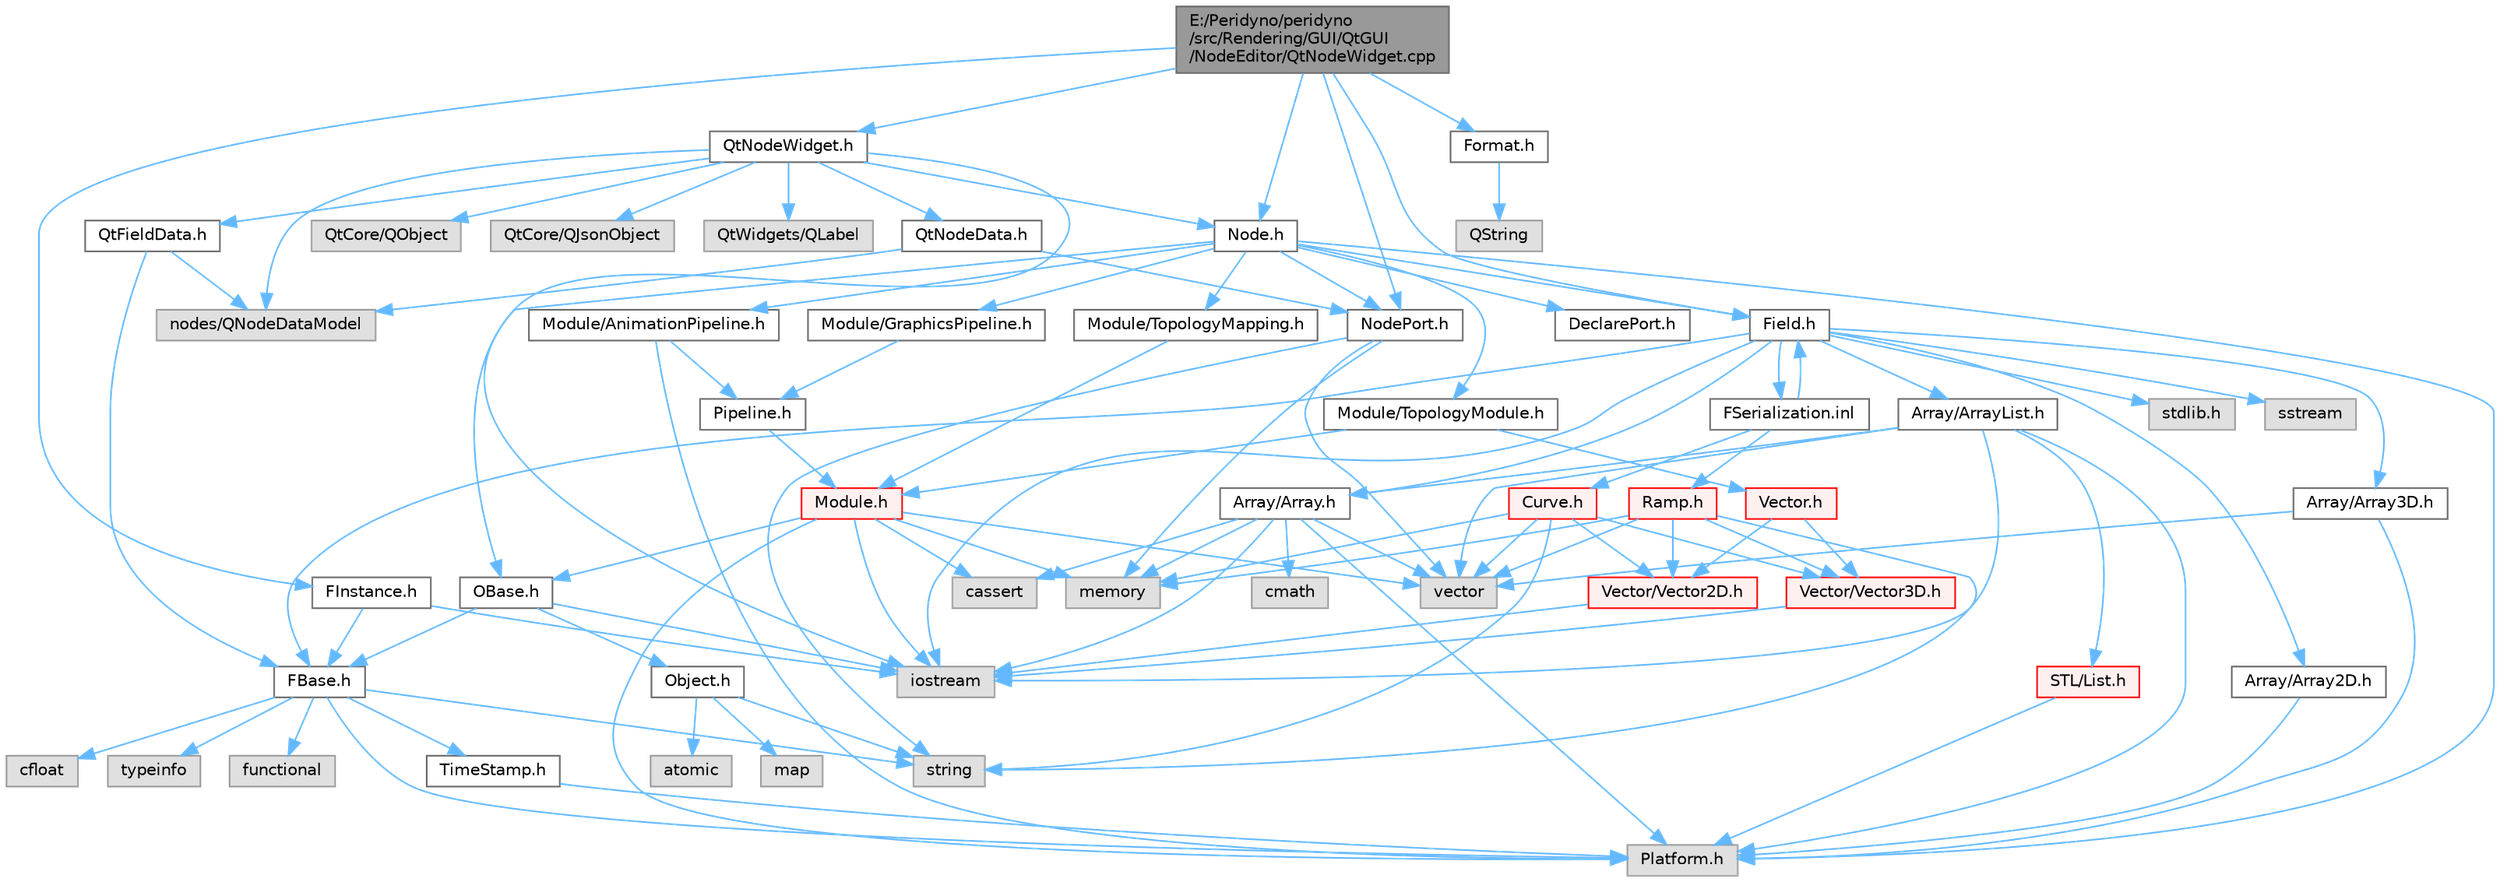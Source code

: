 digraph "E:/Peridyno/peridyno/src/Rendering/GUI/QtGUI/NodeEditor/QtNodeWidget.cpp"
{
 // LATEX_PDF_SIZE
  bgcolor="transparent";
  edge [fontname=Helvetica,fontsize=10,labelfontname=Helvetica,labelfontsize=10];
  node [fontname=Helvetica,fontsize=10,shape=box,height=0.2,width=0.4];
  Node1 [id="Node000001",label="E:/Peridyno/peridyno\l/src/Rendering/GUI/QtGUI\l/NodeEditor/QtNodeWidget.cpp",height=0.2,width=0.4,color="gray40", fillcolor="grey60", style="filled", fontcolor="black",tooltip=" "];
  Node1 -> Node2 [id="edge1_Node000001_Node000002",color="steelblue1",style="solid",tooltip=" "];
  Node2 [id="Node000002",label="QtNodeWidget.h",height=0.2,width=0.4,color="grey40", fillcolor="white", style="filled",URL="$_qt_node_widget_8h.html",tooltip=" "];
  Node2 -> Node3 [id="edge2_Node000002_Node000003",color="steelblue1",style="solid",tooltip=" "];
  Node3 [id="Node000003",label="QtCore/QObject",height=0.2,width=0.4,color="grey60", fillcolor="#E0E0E0", style="filled",tooltip=" "];
  Node2 -> Node4 [id="edge3_Node000002_Node000004",color="steelblue1",style="solid",tooltip=" "];
  Node4 [id="Node000004",label="QtCore/QJsonObject",height=0.2,width=0.4,color="grey60", fillcolor="#E0E0E0", style="filled",tooltip=" "];
  Node2 -> Node5 [id="edge4_Node000002_Node000005",color="steelblue1",style="solid",tooltip=" "];
  Node5 [id="Node000005",label="QtWidgets/QLabel",height=0.2,width=0.4,color="grey60", fillcolor="#E0E0E0", style="filled",tooltip=" "];
  Node2 -> Node6 [id="edge5_Node000002_Node000006",color="steelblue1",style="solid",tooltip=" "];
  Node6 [id="Node000006",label="nodes/QNodeDataModel",height=0.2,width=0.4,color="grey60", fillcolor="#E0E0E0", style="filled",tooltip=" "];
  Node2 -> Node7 [id="edge6_Node000002_Node000007",color="steelblue1",style="solid",tooltip=" "];
  Node7 [id="Node000007",label="Node.h",height=0.2,width=0.4,color="grey40", fillcolor="white", style="filled",URL="$_node_8h.html",tooltip=" "];
  Node7 -> Node8 [id="edge7_Node000007_Node000008",color="steelblue1",style="solid",tooltip=" "];
  Node8 [id="Node000008",label="OBase.h",height=0.2,width=0.4,color="grey40", fillcolor="white", style="filled",URL="$_o_base_8h.html",tooltip=" "];
  Node8 -> Node9 [id="edge8_Node000008_Node000009",color="steelblue1",style="solid",tooltip=" "];
  Node9 [id="Node000009",label="iostream",height=0.2,width=0.4,color="grey60", fillcolor="#E0E0E0", style="filled",tooltip=" "];
  Node8 -> Node10 [id="edge9_Node000008_Node000010",color="steelblue1",style="solid",tooltip=" "];
  Node10 [id="Node000010",label="FBase.h",height=0.2,width=0.4,color="grey40", fillcolor="white", style="filled",URL="$_f_base_8h.html",tooltip=" "];
  Node10 -> Node11 [id="edge10_Node000010_Node000011",color="steelblue1",style="solid",tooltip=" "];
  Node11 [id="Node000011",label="Platform.h",height=0.2,width=0.4,color="grey60", fillcolor="#E0E0E0", style="filled",tooltip=" "];
  Node10 -> Node12 [id="edge11_Node000010_Node000012",color="steelblue1",style="solid",tooltip=" "];
  Node12 [id="Node000012",label="TimeStamp.h",height=0.2,width=0.4,color="grey40", fillcolor="white", style="filled",URL="$_time_stamp_8h.html",tooltip=" "];
  Node12 -> Node11 [id="edge12_Node000012_Node000011",color="steelblue1",style="solid",tooltip=" "];
  Node10 -> Node13 [id="edge13_Node000010_Node000013",color="steelblue1",style="solid",tooltip=" "];
  Node13 [id="Node000013",label="typeinfo",height=0.2,width=0.4,color="grey60", fillcolor="#E0E0E0", style="filled",tooltip=" "];
  Node10 -> Node14 [id="edge14_Node000010_Node000014",color="steelblue1",style="solid",tooltip=" "];
  Node14 [id="Node000014",label="string",height=0.2,width=0.4,color="grey60", fillcolor="#E0E0E0", style="filled",tooltip=" "];
  Node10 -> Node15 [id="edge15_Node000010_Node000015",color="steelblue1",style="solid",tooltip=" "];
  Node15 [id="Node000015",label="functional",height=0.2,width=0.4,color="grey60", fillcolor="#E0E0E0", style="filled",tooltip=" "];
  Node10 -> Node16 [id="edge16_Node000010_Node000016",color="steelblue1",style="solid",tooltip=" "];
  Node16 [id="Node000016",label="cfloat",height=0.2,width=0.4,color="grey60", fillcolor="#E0E0E0", style="filled",tooltip=" "];
  Node8 -> Node17 [id="edge17_Node000008_Node000017",color="steelblue1",style="solid",tooltip=" "];
  Node17 [id="Node000017",label="Object.h",height=0.2,width=0.4,color="grey40", fillcolor="white", style="filled",URL="$_object_8h.html",tooltip=" "];
  Node17 -> Node14 [id="edge18_Node000017_Node000014",color="steelblue1",style="solid",tooltip=" "];
  Node17 -> Node18 [id="edge19_Node000017_Node000018",color="steelblue1",style="solid",tooltip=" "];
  Node18 [id="Node000018",label="atomic",height=0.2,width=0.4,color="grey60", fillcolor="#E0E0E0", style="filled",tooltip=" "];
  Node17 -> Node19 [id="edge20_Node000017_Node000019",color="steelblue1",style="solid",tooltip=" "];
  Node19 [id="Node000019",label="map",height=0.2,width=0.4,color="grey60", fillcolor="#E0E0E0", style="filled",tooltip=" "];
  Node7 -> Node20 [id="edge21_Node000007_Node000020",color="steelblue1",style="solid",tooltip=" "];
  Node20 [id="Node000020",label="Field.h",height=0.2,width=0.4,color="grey40", fillcolor="white", style="filled",URL="$_field_8h.html",tooltip=" "];
  Node20 -> Node9 [id="edge22_Node000020_Node000009",color="steelblue1",style="solid",tooltip=" "];
  Node20 -> Node21 [id="edge23_Node000020_Node000021",color="steelblue1",style="solid",tooltip=" "];
  Node21 [id="Node000021",label="stdlib.h",height=0.2,width=0.4,color="grey60", fillcolor="#E0E0E0", style="filled",tooltip=" "];
  Node20 -> Node22 [id="edge24_Node000020_Node000022",color="steelblue1",style="solid",tooltip=" "];
  Node22 [id="Node000022",label="sstream",height=0.2,width=0.4,color="grey60", fillcolor="#E0E0E0", style="filled",tooltip=" "];
  Node20 -> Node10 [id="edge25_Node000020_Node000010",color="steelblue1",style="solid",tooltip=" "];
  Node20 -> Node23 [id="edge26_Node000020_Node000023",color="steelblue1",style="solid",tooltip=" "];
  Node23 [id="Node000023",label="Array/Array.h",height=0.2,width=0.4,color="grey40", fillcolor="white", style="filled",URL="$_array_8h.html",tooltip=" "];
  Node23 -> Node11 [id="edge27_Node000023_Node000011",color="steelblue1",style="solid",tooltip=" "];
  Node23 -> Node24 [id="edge28_Node000023_Node000024",color="steelblue1",style="solid",tooltip=" "];
  Node24 [id="Node000024",label="cassert",height=0.2,width=0.4,color="grey60", fillcolor="#E0E0E0", style="filled",tooltip=" "];
  Node23 -> Node25 [id="edge29_Node000023_Node000025",color="steelblue1",style="solid",tooltip=" "];
  Node25 [id="Node000025",label="vector",height=0.2,width=0.4,color="grey60", fillcolor="#E0E0E0", style="filled",tooltip=" "];
  Node23 -> Node9 [id="edge30_Node000023_Node000009",color="steelblue1",style="solid",tooltip=" "];
  Node23 -> Node26 [id="edge31_Node000023_Node000026",color="steelblue1",style="solid",tooltip=" "];
  Node26 [id="Node000026",label="memory",height=0.2,width=0.4,color="grey60", fillcolor="#E0E0E0", style="filled",tooltip=" "];
  Node23 -> Node27 [id="edge32_Node000023_Node000027",color="steelblue1",style="solid",tooltip=" "];
  Node27 [id="Node000027",label="cmath",height=0.2,width=0.4,color="grey60", fillcolor="#E0E0E0", style="filled",tooltip=" "];
  Node20 -> Node28 [id="edge33_Node000020_Node000028",color="steelblue1",style="solid",tooltip=" "];
  Node28 [id="Node000028",label="Array/Array2D.h",height=0.2,width=0.4,color="grey40", fillcolor="white", style="filled",URL="$_array2_d_8h.html",tooltip=" "];
  Node28 -> Node11 [id="edge34_Node000028_Node000011",color="steelblue1",style="solid",tooltip=" "];
  Node20 -> Node29 [id="edge35_Node000020_Node000029",color="steelblue1",style="solid",tooltip=" "];
  Node29 [id="Node000029",label="Array/Array3D.h",height=0.2,width=0.4,color="grey40", fillcolor="white", style="filled",URL="$_array3_d_8h.html",tooltip=" "];
  Node29 -> Node11 [id="edge36_Node000029_Node000011",color="steelblue1",style="solid",tooltip=" "];
  Node29 -> Node25 [id="edge37_Node000029_Node000025",color="steelblue1",style="solid",tooltip=" "];
  Node20 -> Node30 [id="edge38_Node000020_Node000030",color="steelblue1",style="solid",tooltip=" "];
  Node30 [id="Node000030",label="Array/ArrayList.h",height=0.2,width=0.4,color="grey40", fillcolor="white", style="filled",URL="$_array_list_8h.html",tooltip=" "];
  Node30 -> Node25 [id="edge39_Node000030_Node000025",color="steelblue1",style="solid",tooltip=" "];
  Node30 -> Node9 [id="edge40_Node000030_Node000009",color="steelblue1",style="solid",tooltip=" "];
  Node30 -> Node11 [id="edge41_Node000030_Node000011",color="steelblue1",style="solid",tooltip=" "];
  Node30 -> Node31 [id="edge42_Node000030_Node000031",color="steelblue1",style="solid",tooltip=" "];
  Node31 [id="Node000031",label="STL/List.h",height=0.2,width=0.4,color="red", fillcolor="#FFF0F0", style="filled",URL="$_list_8h.html",tooltip=" "];
  Node31 -> Node11 [id="edge43_Node000031_Node000011",color="steelblue1",style="solid",tooltip=" "];
  Node30 -> Node23 [id="edge44_Node000030_Node000023",color="steelblue1",style="solid",tooltip=" "];
  Node20 -> Node71 [id="edge45_Node000020_Node000071",color="steelblue1",style="solid",tooltip=" "];
  Node71 [id="Node000071",label="FSerialization.inl",height=0.2,width=0.4,color="grey40", fillcolor="white", style="filled",URL="$_f_serialization_8inl.html",tooltip=" "];
  Node71 -> Node20 [id="edge46_Node000071_Node000020",color="steelblue1",style="solid",tooltip=" "];
  Node71 -> Node72 [id="edge47_Node000071_Node000072",color="steelblue1",style="solid",tooltip=" "];
  Node72 [id="Node000072",label="Ramp.h",height=0.2,width=0.4,color="red", fillcolor="#FFF0F0", style="filled",URL="$_ramp_8h.html",tooltip=" "];
  Node72 -> Node25 [id="edge48_Node000072_Node000025",color="steelblue1",style="solid",tooltip=" "];
  Node72 -> Node26 [id="edge49_Node000072_Node000026",color="steelblue1",style="solid",tooltip=" "];
  Node72 -> Node14 [id="edge50_Node000072_Node000014",color="steelblue1",style="solid",tooltip=" "];
  Node72 -> Node36 [id="edge51_Node000072_Node000036",color="steelblue1",style="solid",tooltip=" "];
  Node36 [id="Node000036",label="Vector/Vector2D.h",height=0.2,width=0.4,color="red", fillcolor="#FFF0F0", style="filled",URL="$_vector2_d_8h.html",tooltip=" "];
  Node36 -> Node9 [id="edge52_Node000036_Node000009",color="steelblue1",style="solid",tooltip=" "];
  Node72 -> Node42 [id="edge53_Node000072_Node000042",color="steelblue1",style="solid",tooltip=" "];
  Node42 [id="Node000042",label="Vector/Vector3D.h",height=0.2,width=0.4,color="red", fillcolor="#FFF0F0", style="filled",URL="$_vector3_d_8h.html",tooltip=" "];
  Node42 -> Node9 [id="edge54_Node000042_Node000009",color="steelblue1",style="solid",tooltip=" "];
  Node71 -> Node74 [id="edge55_Node000071_Node000074",color="steelblue1",style="solid",tooltip=" "];
  Node74 [id="Node000074",label="Curve.h",height=0.2,width=0.4,color="red", fillcolor="#FFF0F0", style="filled",URL="$_curve_8h.html",tooltip=" "];
  Node74 -> Node25 [id="edge56_Node000074_Node000025",color="steelblue1",style="solid",tooltip=" "];
  Node74 -> Node26 [id="edge57_Node000074_Node000026",color="steelblue1",style="solid",tooltip=" "];
  Node74 -> Node14 [id="edge58_Node000074_Node000014",color="steelblue1",style="solid",tooltip=" "];
  Node74 -> Node36 [id="edge59_Node000074_Node000036",color="steelblue1",style="solid",tooltip=" "];
  Node74 -> Node42 [id="edge60_Node000074_Node000042",color="steelblue1",style="solid",tooltip=" "];
  Node7 -> Node11 [id="edge61_Node000007_Node000011",color="steelblue1",style="solid",tooltip=" "];
  Node7 -> Node75 [id="edge62_Node000007_Node000075",color="steelblue1",style="solid",tooltip=" "];
  Node75 [id="Node000075",label="DeclarePort.h",height=0.2,width=0.4,color="grey40", fillcolor="white", style="filled",URL="$_declare_port_8h.html",tooltip=" "];
  Node7 -> Node76 [id="edge63_Node000007_Node000076",color="steelblue1",style="solid",tooltip=" "];
  Node76 [id="Node000076",label="NodePort.h",height=0.2,width=0.4,color="grey40", fillcolor="white", style="filled",URL="$_node_port_8h.html",tooltip=" "];
  Node76 -> Node14 [id="edge64_Node000076_Node000014",color="steelblue1",style="solid",tooltip=" "];
  Node76 -> Node25 [id="edge65_Node000076_Node000025",color="steelblue1",style="solid",tooltip=" "];
  Node76 -> Node26 [id="edge66_Node000076_Node000026",color="steelblue1",style="solid",tooltip=" "];
  Node7 -> Node77 [id="edge67_Node000007_Node000077",color="steelblue1",style="solid",tooltip=" "];
  Node77 [id="Node000077",label="Module/TopologyModule.h",height=0.2,width=0.4,color="grey40", fillcolor="white", style="filled",URL="$_topology_module_8h.html",tooltip=" "];
  Node77 -> Node35 [id="edge68_Node000077_Node000035",color="steelblue1",style="solid",tooltip=" "];
  Node35 [id="Node000035",label="Vector.h",height=0.2,width=0.4,color="red", fillcolor="#FFF0F0", style="filled",URL="$_vector_8h.html",tooltip=" "];
  Node35 -> Node36 [id="edge69_Node000035_Node000036",color="steelblue1",style="solid",tooltip=" "];
  Node35 -> Node42 [id="edge70_Node000035_Node000042",color="steelblue1",style="solid",tooltip=" "];
  Node77 -> Node78 [id="edge71_Node000077_Node000078",color="steelblue1",style="solid",tooltip=" "];
  Node78 [id="Node000078",label="Module.h",height=0.2,width=0.4,color="red", fillcolor="#FFF0F0", style="filled",URL="$_module_8h.html",tooltip=" "];
  Node78 -> Node11 [id="edge72_Node000078_Node000011",color="steelblue1",style="solid",tooltip=" "];
  Node78 -> Node26 [id="edge73_Node000078_Node000026",color="steelblue1",style="solid",tooltip=" "];
  Node78 -> Node25 [id="edge74_Node000078_Node000025",color="steelblue1",style="solid",tooltip=" "];
  Node78 -> Node24 [id="edge75_Node000078_Node000024",color="steelblue1",style="solid",tooltip=" "];
  Node78 -> Node9 [id="edge76_Node000078_Node000009",color="steelblue1",style="solid",tooltip=" "];
  Node78 -> Node8 [id="edge77_Node000078_Node000008",color="steelblue1",style="solid",tooltip=" "];
  Node7 -> Node97 [id="edge78_Node000007_Node000097",color="steelblue1",style="solid",tooltip=" "];
  Node97 [id="Node000097",label="Module/TopologyMapping.h",height=0.2,width=0.4,color="grey40", fillcolor="white", style="filled",URL="$_topology_mapping_8h.html",tooltip=" "];
  Node97 -> Node78 [id="edge79_Node000097_Node000078",color="steelblue1",style="solid",tooltip=" "];
  Node7 -> Node98 [id="edge80_Node000007_Node000098",color="steelblue1",style="solid",tooltip=" "];
  Node98 [id="Node000098",label="Module/AnimationPipeline.h",height=0.2,width=0.4,color="grey40", fillcolor="white", style="filled",URL="$_animation_pipeline_8h.html",tooltip=" "];
  Node98 -> Node99 [id="edge81_Node000098_Node000099",color="steelblue1",style="solid",tooltip=" "];
  Node99 [id="Node000099",label="Pipeline.h",height=0.2,width=0.4,color="grey40", fillcolor="white", style="filled",URL="$_pipeline_8h.html",tooltip=" "];
  Node99 -> Node78 [id="edge82_Node000099_Node000078",color="steelblue1",style="solid",tooltip=" "];
  Node98 -> Node11 [id="edge83_Node000098_Node000011",color="steelblue1",style="solid",tooltip=" "];
  Node7 -> Node100 [id="edge84_Node000007_Node000100",color="steelblue1",style="solid",tooltip=" "];
  Node100 [id="Node000100",label="Module/GraphicsPipeline.h",height=0.2,width=0.4,color="grey40", fillcolor="white", style="filled",URL="$_graphics_pipeline_8h.html",tooltip=" "];
  Node100 -> Node99 [id="edge85_Node000100_Node000099",color="steelblue1",style="solid",tooltip=" "];
  Node2 -> Node101 [id="edge86_Node000002_Node000101",color="steelblue1",style="solid",tooltip=" "];
  Node101 [id="Node000101",label="QtNodeData.h",height=0.2,width=0.4,color="grey40", fillcolor="white", style="filled",URL="$_qt_node_data_8h.html",tooltip=" "];
  Node101 -> Node6 [id="edge87_Node000101_Node000006",color="steelblue1",style="solid",tooltip=" "];
  Node101 -> Node76 [id="edge88_Node000101_Node000076",color="steelblue1",style="solid",tooltip=" "];
  Node2 -> Node102 [id="edge89_Node000002_Node000102",color="steelblue1",style="solid",tooltip=" "];
  Node102 [id="Node000102",label="QtFieldData.h",height=0.2,width=0.4,color="grey40", fillcolor="white", style="filled",URL="$_qt_field_data_8h.html",tooltip=" "];
  Node102 -> Node6 [id="edge90_Node000102_Node000006",color="steelblue1",style="solid",tooltip=" "];
  Node102 -> Node10 [id="edge91_Node000102_Node000010",color="steelblue1",style="solid",tooltip=" "];
  Node2 -> Node9 [id="edge92_Node000002_Node000009",color="steelblue1",style="solid",tooltip=" "];
  Node1 -> Node7 [id="edge93_Node000001_Node000007",color="steelblue1",style="solid",tooltip=" "];
  Node1 -> Node76 [id="edge94_Node000001_Node000076",color="steelblue1",style="solid",tooltip=" "];
  Node1 -> Node103 [id="edge95_Node000001_Node000103",color="steelblue1",style="solid",tooltip=" "];
  Node103 [id="Node000103",label="Format.h",height=0.2,width=0.4,color="grey40", fillcolor="white", style="filled",URL="$_format_8h.html",tooltip=" "];
  Node103 -> Node104 [id="edge96_Node000103_Node000104",color="steelblue1",style="solid",tooltip=" "];
  Node104 [id="Node000104",label="QString",height=0.2,width=0.4,color="grey60", fillcolor="#E0E0E0", style="filled",tooltip=" "];
  Node1 -> Node96 [id="edge97_Node000001_Node000096",color="steelblue1",style="solid",tooltip=" "];
  Node96 [id="Node000096",label="FInstance.h",height=0.2,width=0.4,color="grey40", fillcolor="white", style="filled",URL="$_f_instance_8h.html",tooltip=" "];
  Node96 -> Node9 [id="edge98_Node000096_Node000009",color="steelblue1",style="solid",tooltip=" "];
  Node96 -> Node10 [id="edge99_Node000096_Node000010",color="steelblue1",style="solid",tooltip=" "];
  Node1 -> Node20 [id="edge100_Node000001_Node000020",color="steelblue1",style="solid",tooltip=" "];
}
